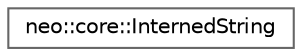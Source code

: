 digraph "Graphical Class Hierarchy"
{
 // LATEX_PDF_SIZE
  bgcolor="transparent";
  edge [fontname=Helvetica,fontsize=10,labelfontname=Helvetica,labelfontsize=10];
  node [fontname=Helvetica,fontsize=10,shape=box,height=0.2,width=0.4];
  rankdir="LR";
  Node0 [id="Node000000",label="neo::core::InternedString",height=0.2,width=0.4,color="grey40", fillcolor="white", style="filled",URL="$classneo_1_1core_1_1_interned_string.html",tooltip="Interned string handle for efficient string comparison and storage."];
}

